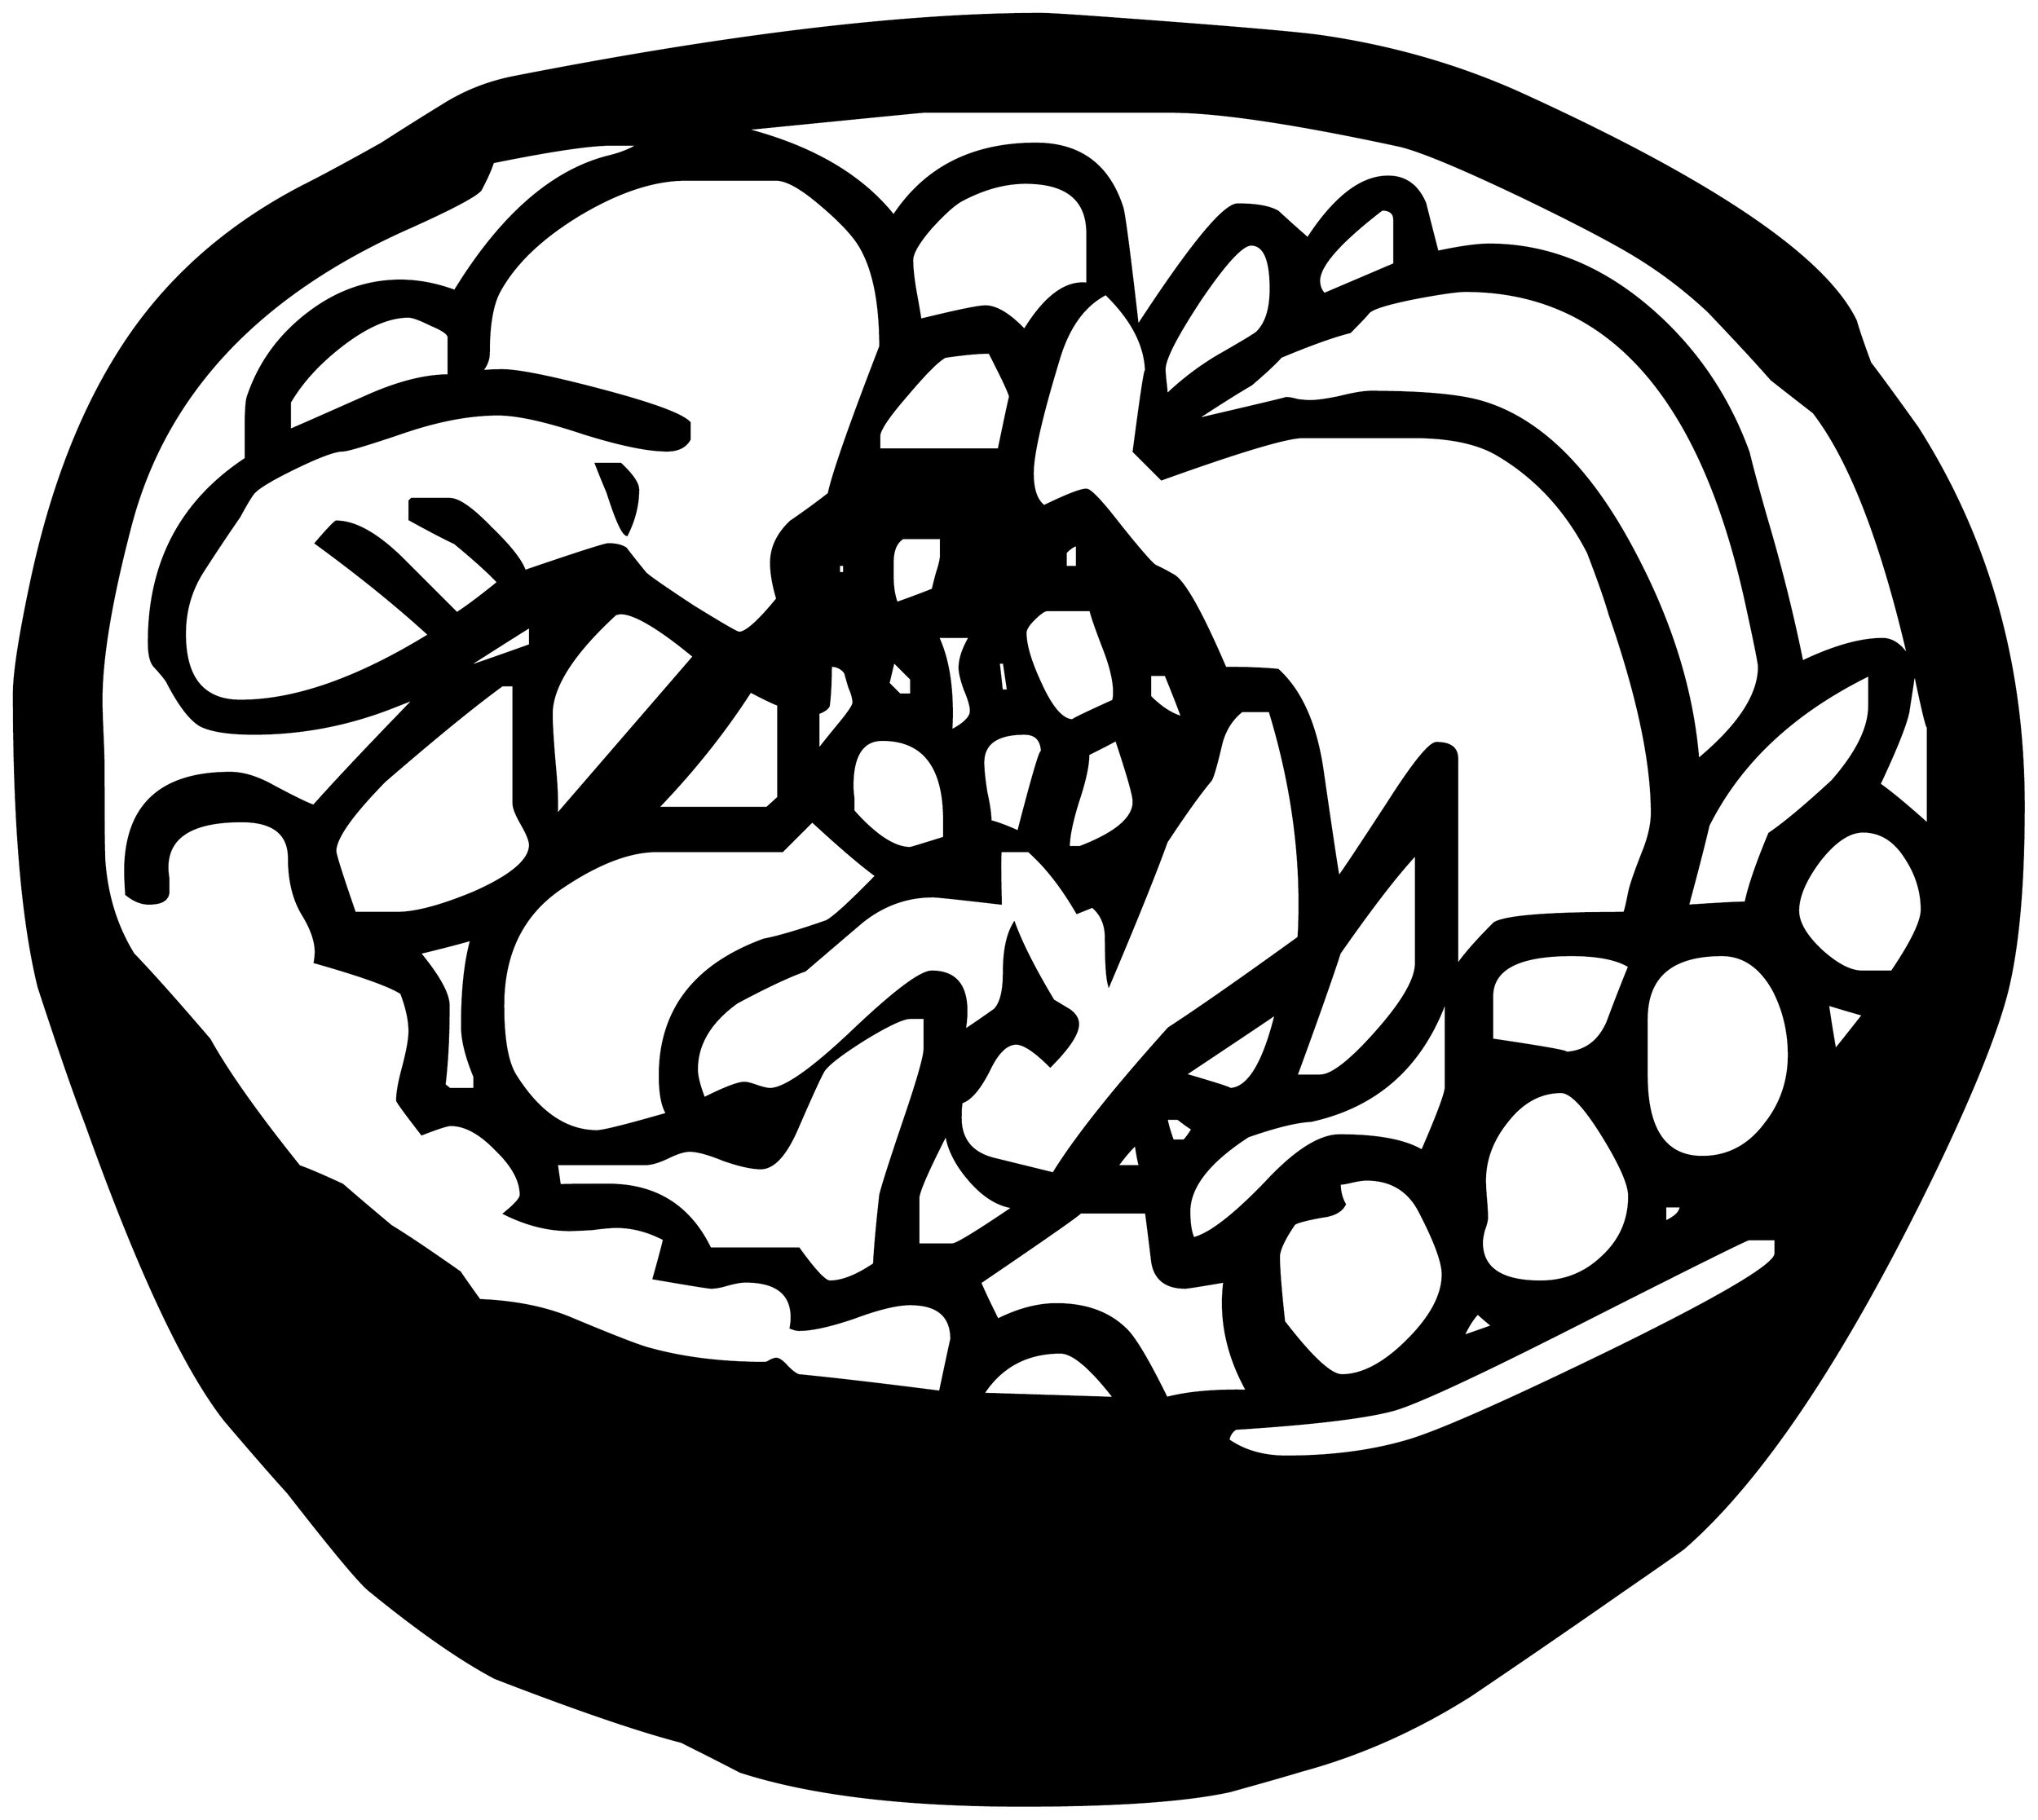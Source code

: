 


\begin{tikzpicture}[y=0.80pt, x=0.80pt, yscale=-1.0, xscale=1.0, inner sep=0pt, outer sep=0pt]
\begin{scope}[shift={(100.0,1688.0)},nonzero rule]
  \path[draw=.,fill=.,line width=1.600pt] (2033.0,-665.0) ..
    controls (2033.0,-588.333) and (2027.667,-528.333) ..
    (2017.0,-485.0) .. controls (2007.0,-445.667) and
    (1984.333,-389.0) .. (1949.0,-315.0) .. controls
    (1862.333,-135.0) and (1780.333,-11.333) .. (1703.0,56.0) ..
    controls (1699.667,58.667) and (1679.667,72.667) .. (1643.0,98.0) ..
    controls (1594.333,132.0) and (1545.333,165.667) .. (1496.0,199.0)
    .. controls (1443.333,232.333) and (1388.667,256.667) ..
    (1332.0,272.0) .. controls (1316.667,276.667) and (1293.333,283.333)
    .. (1262.0,292.0) .. controls (1218.667,301.333) and
    (1151.667,306.0) .. (1061.0,306.0) .. controls (946.333,306.0)
    and (855.0,295.0) .. (787.0,273.0) .. controls (774.333,266.333)
    and (755.333,256.667) .. (730.0,244.0) .. controls (688.667,233.333)
    and (628.333,212.667) .. (549.0,182.0) .. controls (515.0,164.0)
    and (474.0,135.333) .. (426.0,96.0) .. controls (416.0,87.333)
    and (390.0,56.0) .. (348.0,2.0) .. controls (334.0,-13.333)
    and (313.667,-36.667) .. (287.0,-68.0) .. controls
    (247.667,-118.0) and (202.667,-214.0) .. (152.0,-356.0) ..
    controls (140.667,-385.333) and (125.333,-429.667) .. (106.0,-489.0)
    .. controls (90.0,-553.667) and (82.0,-648.667) .. (82.0,-774.0)
    .. controls (82.0,-793.333) and (87.333,-828.333) .. (98.0,-879.0)
    .. controls (116.667,-968.333) and (145.0,-1043.333) ..
    (183.0,-1104.0) .. controls (225.667,-1172.667) and
    (285.667,-1227.0) .. (363.0,-1267.0) .. controls
    (380.333,-1275.667) and (405.667,-1289.333) .. (439.0,-1308.0) ..
    controls (459.667,-1321.333) and (480.333,-1334.333) ..
    (501.0,-1347.0) .. controls (521.667,-1359.667) and
    (544.333,-1368.333) .. (569.0,-1373.0) .. controls
    (777.0,-1413.667) and (947.0,-1434.0) .. (1079.0,-1434.0) ..
    controls (1087.0,-1434.0) and (1113.333,-1432.333) ..
    (1158.0,-1429.0) .. controls (1267.333,-1421.0) and
    (1332.667,-1415.333) .. (1354.0,-1412.0) .. controls
    (1421.333,-1402.0) and (1484.667,-1383.667) .. (1544.0,-1357.0) ..
    controls (1731.333,-1271.667) and (1840.0,-1198.0) ..
    (1870.0,-1136.0) .. controls (1872.667,-1126.667) and
    (1877.333,-1113.0) .. (1884.0,-1095.0) .. controls
    (1894.667,-1081.0) and (1910.0,-1060.0) .. (1930.0,-1032.0) ..
    controls (1998.667,-924.0) and (2033.0,-801.667) ..
    (2033.0,-665.0) -- cycle(1940.0,-647.0) -- (1940.0,-743.0)
    .. controls (1940.0,-736.333) and (1935.667,-753.667) ..
    (1927.0,-795.0) .. controls (1925.667,-786.333) and
    (1923.667,-773.333) .. (1921.0,-756.0) .. controls
    (1918.333,-743.333) and (1909.0,-720.0) .. (1893.0,-686.0) ..
    controls (1904.333,-678.0) and (1920.0,-665.0) ..
    (1940.0,-647.0) -- cycle(1422.0,-1191.0) -- (1422.0,-1234.0)
    .. controls (1422.0,-1240.667) and (1418.0,-1244.0) ..
    (1410.0,-1244.0) .. controls (1369.333,-1212.667) and
    (1349.0,-1189.667) .. (1349.0,-1175.0) .. controls
    (1349.0,-1169.667) and (1350.667,-1165.333) .. (1354.0,-1162.0) --
    (1422.0,-1191.0) -- cycle(1883.0,-762.0) -- (1883.0,-792.0)
    .. controls (1809.667,-756.0) and (1757.667,-707.333) ..
    (1727.0,-646.0) .. controls (1723.0,-628.667) and
    (1716.333,-602.667) .. (1707.0,-568.0) .. controls
    (1737.0,-570.0) and (1755.667,-571.0) .. (1763.0,-571.0) ..
    controls (1766.333,-587.0) and (1774.0,-609.333) ..
    (1786.0,-638.0) .. controls (1800.667,-648.0) and
    (1821.0,-665.0) .. (1847.0,-689.0) .. controls
    (1871.0,-716.333) and (1883.0,-740.667) .. (1883.0,-762.0) --
    cycle(1934.0,-564.0) .. controls (1934.0,-582.0) and
    (1928.667,-599.0) .. (1918.0,-615.0) .. controls
    (1907.333,-631.667) and (1893.667,-640.0) .. (1877.0,-640.0) ..
    controls (1863.667,-640.0) and (1849.667,-630.667) ..
    (1835.0,-612.0) .. controls (1821.0,-593.333) and
    (1814.0,-577.0) .. (1814.0,-563.0) .. controls
    (1814.0,-551.667) and (1821.333,-539.0) .. (1836.0,-525.0) ..
    controls (1851.333,-511.0) and (1864.667,-504.0) ..
    (1876.0,-504.0) .. controls (1895.333,-504.0) and
    (1905.0,-504.0) .. (1905.0,-504.0) .. controls
    (1924.333,-532.667) and (1934.0,-552.667) .. (1934.0,-564.0) --
    cycle(1776.0,-800.0) .. controls (1776.0,-803.333) and
    (1772.0,-823.333) .. (1764.0,-860.0) .. controls
    (1720.0,-1063.333) and (1629.0,-1165.0) .. (1491.0,-1165.0) ..
    controls (1483.0,-1165.0) and (1466.667,-1162.667) ..
    (1442.0,-1158.0) .. controls (1415.333,-1152.667) and
    (1400.333,-1148.0) .. (1397.0,-1144.0) .. controls
    (1393.667,-1140.0) and (1387.667,-1133.667) .. (1379.0,-1125.0) ..
    controls (1363.0,-1121.0) and (1340.667,-1113.0) ..
    (1312.0,-1101.0) .. controls (1306.0,-1094.333) and
    (1296.333,-1085.333) .. (1283.0,-1074.0) .. controls
    (1270.333,-1066.667) and (1252.333,-1055.333) .. (1229.0,-1040.0) ..
    controls (1289.0,-1054.0) and (1318.333,-1061.0) ..
    (1317.0,-1061.0) .. controls (1319.667,-1061.0) and
    (1323.333,-1060.333) .. (1328.0,-1059.0) .. controls
    (1333.333,-1058.333) and (1337.333,-1058.0) .. (1340.0,-1058.0) ..
    controls (1346.667,-1058.0) and (1356.333,-1059.333) ..
    (1369.0,-1062.0) .. controls (1382.333,-1065.333) and
    (1392.333,-1067.0) .. (1399.0,-1067.0) .. controls
    (1449.667,-1067.0) and (1486.0,-1063.667) .. (1508.0,-1057.0) ..
    controls (1563.333,-1040.333) and (1612.0,-992.333) ..
    (1654.0,-913.0) .. controls (1690.667,-844.333) and
    (1711.667,-776.667) .. (1717.0,-710.0) .. controls
    (1756.333,-742.667) and (1776.0,-772.667) .. (1776.0,-800.0) --
    cycle(1921.0,-810.0) .. controls (1895.0,-922.0) and
    (1864.333,-1001.0) .. (1829.0,-1047.0) .. controls
    (1820.333,-1053.667) and (1806.667,-1064.333) .. (1788.0,-1079.0) ..
    controls (1774.667,-1094.333) and (1754.333,-1116.333) ..
    (1727.0,-1145.0) .. controls (1706.333,-1164.333) and
    (1684.333,-1181.333) .. (1661.0,-1196.0) .. controls
    (1637.667,-1210.667) and (1599.0,-1231.0) .. (1545.0,-1257.0) ..
    controls (1486.333,-1285.0) and (1447.0,-1301.333) ..
    (1427.0,-1306.0) .. controls (1325.0,-1328.0) and
    (1251.0,-1339.0) .. (1205.0,-1339.0) -- (965.0,-1339.0) ..
    controls (963.667,-1339.0) and (906.0,-1333.333) ..
    (792.0,-1322.0) .. controls (856.667,-1305.333) and
    (904.667,-1277.333) .. (936.0,-1238.0) .. controls
    (966.667,-1284.667) and (1012.667,-1308.0) .. (1074.0,-1308.0) ..
    controls (1116.667,-1308.0) and (1144.667,-1287.333) ..
    (1158.0,-1246.0) .. controls (1160.0,-1239.333) and
    (1165.0,-1201.0) .. (1173.0,-1131.0) .. controls
    (1224.333,-1209.667) and (1256.667,-1249.0) .. (1270.0,-1249.0) ..
    controls (1288.0,-1249.0) and (1301.0,-1246.667) ..
    (1309.0,-1242.0) .. controls (1318.333,-1233.333) and
    (1328.0,-1224.667) .. (1338.0,-1216.0) .. controls
    (1364.0,-1256.0) and (1390.0,-1276.0) .. (1416.0,-1276.0) ..
    controls (1432.667,-1276.0) and (1444.667,-1267.333) ..
    (1452.0,-1250.0) .. controls (1456.0,-1234.0) and
    (1460.0,-1218.333) .. (1464.0,-1203.0) .. controls
    (1486.0,-1207.667) and (1502.667,-1210.0) .. (1514.0,-1210.0) ..
    controls (1570.0,-1210.0) and (1622.0,-1189.333) ..
    (1670.0,-1148.0) .. controls (1714.0,-1110.0) and
    (1746.0,-1063.333) .. (1766.0,-1008.0) .. controls
    (1769.333,-994.0) and (1775.0,-973.0) .. (1783.0,-945.0) ..
    controls (1797.0,-897.667) and (1808.667,-851.0) ..
    (1818.0,-805.0) .. controls (1848.667,-819.667) and
    (1874.667,-827.0) .. (1896.0,-827.0) .. controls
    (1905.333,-827.0) and (1913.667,-821.333) .. (1921.0,-810.0) --
    cycle(1302.0,-1167.0) .. controls (1302.0,-1195.667) and
    (1295.667,-1210.0) .. (1283.0,-1210.0) .. controls
    (1274.333,-1210.0) and (1258.0,-1192.333) .. (1234.0,-1157.0) ..
    controls (1210.667,-1121.667) and (1199.0,-1099.0) ..
    (1199.0,-1089.0) .. controls (1199.0,-1086.333) and
    (1199.333,-1082.0) .. (1200.0,-1076.0) .. controls
    (1200.667,-1070.667) and (1201.0,-1066.667) .. (1201.0,-1064.0) ..
    controls (1216.333,-1078.667) and (1233.0,-1091.333) ..
    (1251.0,-1102.0) .. controls (1274.333,-1115.333) and
    (1287.0,-1123.0) .. (1289.0,-1125.0) .. controls
    (1297.667,-1133.667) and (1302.0,-1147.667) .. (1302.0,-1167.0) --
    cycle(1877.0,-462.0) .. controls (1869.667,-464.0) and
    (1858.333,-467.333) .. (1843.0,-472.0) .. controls
    (1844.333,-462.0) and (1846.667,-447.333) .. (1850.0,-428.0) ..
    controls (1856.0,-435.333) and (1865.0,-446.667) ..
    (1877.0,-462.0) -- cycle(1124.0,-1172.0) -- (1124.0,-1221.0)
    .. controls (1124.0,-1253.667) and (1104.0,-1270.0) ..
    (1064.0,-1270.0) .. controls (1044.0,-1270.0) and
    (1023.333,-1264.333) .. (1002.0,-1253.0) .. controls
    (994.667,-1249.0) and (984.667,-1240.0) .. (972.0,-1226.0) ..
    controls (960.0,-1212.0) and (954.0,-1201.667) ..
    (954.0,-1195.0) .. controls (954.0,-1187.667) and
    (955.0,-1178.0) .. (957.0,-1166.0) .. controls
    (959.667,-1151.333) and (961.333,-1141.667) .. (962.0,-1137.0) ..
    controls (997.333,-1145.667) and (1018.333,-1150.0) ..
    (1025.0,-1150.0) .. controls (1035.667,-1150.0) and
    (1048.333,-1142.333) .. (1063.0,-1127.0) .. controls
    (1083.0,-1159.667) and (1103.333,-1174.667) .. (1124.0,-1172.0) --
    cycle(1672.0,-658.0) .. controls (1672.0,-708.0) and
    (1658.333,-772.333) .. (1631.0,-851.0) .. controls
    (1627.0,-865.0) and (1620.0,-885.0) .. (1610.0,-911.0) ..
    controls (1588.667,-952.333) and (1559.333,-984.0) ..
    (1522.0,-1006.0) .. controls (1502.667,-1017.333) and
    (1475.667,-1023.0) .. (1441.0,-1023.0) -- (1333.0,-1023.0) ..
    controls (1317.667,-1023.0) and (1272.0,-1009.333) ..
    (1196.0,-982.0) -- (1169.0,-1009.0) .. controls
    (1177.0,-1070.333) and (1181.0,-1095.667) .. (1181.0,-1085.0) ..
    controls (1181.0,-1111.0) and (1168.0,-1136.667) ..
    (1142.0,-1162.0) .. controls (1121.333,-1151.333) and
    (1106.333,-1131.0) .. (1097.0,-1101.0) .. controls
    (1079.667,-1044.333) and (1071.0,-1006.667) .. (1071.0,-988.0) ..
    controls (1071.0,-972.0) and (1074.667,-961.333) ..
    (1082.0,-956.0) .. controls (1104.0,-966.667) and
    (1117.667,-972.0) .. (1123.0,-972.0) .. controls
    (1127.0,-972.0) and (1138.0,-960.333) .. (1156.0,-937.0) ..
    controls (1174.667,-913.667) and (1186.0,-900.667) ..
    (1190.0,-898.0) .. controls (1194.667,-896.0) and
    (1201.0,-892.667) .. (1209.0,-888.0) .. controls
    (1219.667,-880.0) and (1236.0,-850.333) .. (1258.0,-799.0) ..
    controls (1278.0,-799.0) and (1295.0,-798.333) ..
    (1309.0,-797.0) .. controls (1331.0,-777.0) and
    (1345.333,-745.333) .. (1352.0,-702.0) .. controls
    (1362.0,-632.667) and (1367.333,-597.333) .. (1368.0,-596.0) ..
    controls (1370.0,-598.0) and (1386.0,-622.0) ..
    (1416.0,-668.0) .. controls (1440.667,-706.667) and
    (1456.333,-726.0) .. (1463.0,-726.0) .. controls
    (1476.333,-726.0) and (1483.0,-721.0) .. (1483.0,-711.0) --
    (1483.0,-510.0) .. controls (1490.333,-520.667) and
    (1502.333,-534.333) .. (1519.0,-551.0) .. controls
    (1529.667,-557.667) and (1571.667,-561.0) .. (1645.0,-561.0) ..
    controls (1645.667,-561.0) and (1647.333,-567.667) ..
    (1650.0,-581.0) .. controls (1651.333,-587.667) and
    (1655.667,-600.333) .. (1663.0,-619.0) .. controls
    (1669.0,-633.667) and (1672.0,-646.667) .. (1672.0,-658.0) --
    cycle(1805.0,-423.0) .. controls (1805.0,-445.667) and
    (1800.0,-466.667) .. (1790.0,-486.0) .. controls
    (1777.333,-508.667) and (1760.667,-520.0) .. (1740.0,-520.0) ..
    controls (1691.333,-520.0) and (1667.0,-499.333) ..
    (1667.0,-458.0) -- (1667.0,-403.0) .. controls
    (1667.0,-350.333) and (1685.0,-324.0) .. (1721.0,-324.0) ..
    controls (1745.667,-324.0) and (1766.0,-334.667) ..
    (1782.0,-356.0) .. controls (1797.333,-375.333) and
    (1805.0,-397.667) .. (1805.0,-423.0) -- cycle(1650.0,-509.0)
    .. controls (1638.0,-516.333) and (1619.333,-520.0) ..
    (1594.0,-520.0) .. controls (1542.667,-520.0) and
    (1517.0,-506.667) .. (1517.0,-480.0) -- (1517.0,-438.0) ..
    controls (1575.667,-429.333) and (1598.333,-425.0) ..
    (1585.0,-425.0) .. controls (1605.667,-425.0) and
    (1620.333,-435.0) .. (1629.0,-455.0) .. controls
    (1635.667,-473.0) and (1642.667,-491.0) .. (1650.0,-509.0) --
    cycle(1049.0,-1062.0) .. controls (1049.0,-1064.667) and
    (1042.333,-1079.0) .. (1029.0,-1105.0) .. controls
    (1018.333,-1105.0) and (1004.0,-1103.667) .. (986.0,-1101.0) ..
    controls (979.333,-1097.667) and (967.0,-1085.333) ..
    (949.0,-1064.0) .. controls (931.0,-1043.333) and
    (922.0,-1030.0) .. (922.0,-1024.0) -- (922.0,-1011.0) --
    (1038.0,-1011.0) .. controls (1045.333,-1046.333) and
    (1049.0,-1063.333) .. (1049.0,-1062.0) -- cycle(1114.0,-897.0)
    -- (1114.0,-918.0) .. controls (1111.333,-918.0) and
    (1107.667,-915.667) .. (1103.0,-911.0) -- (1103.0,-897.0) --
    (1114.0,-897.0) -- cycle(1216.0,-751.0) .. controls
    (1212.667,-760.333) and (1207.333,-774.0) .. (1200.0,-792.0) --
    (1185.0,-792.0) -- (1185.0,-771.0) .. controls
    (1195.667,-760.333) and (1206.0,-753.667) .. (1216.0,-751.0) --
    cycle(1700.0,-276.0) -- (1685.0,-276.0) -- (1685.0,-261.0)
    .. controls (1695.0,-265.667) and (1700.0,-270.667) ..
    (1700.0,-276.0) -- cycle(1150.0,-775.0) .. controls
    (1150.0,-785.667) and (1147.0,-799.0) .. (1141.0,-815.0) ..
    controls (1133.0,-835.667) and (1128.333,-849.0) ..
    (1127.0,-855.0) -- (1085.0,-855.0) .. controls
    (1082.333,-855.0) and (1078.0,-852.0) .. (1072.0,-846.0) ..
    controls (1066.667,-840.667) and (1064.0,-836.333) ..
    (1064.0,-833.0) .. controls (1064.0,-821.0) and
    (1069.0,-804.333) .. (1079.0,-783.0) .. controls
    (1089.667,-759.667) and (1100.0,-748.0) .. (1110.0,-748.0) ..
    controls (1108.0,-748.0) and (1121.0,-754.333) ..
    (1149.0,-767.0) .. controls (1149.667,-769.0) and
    (1150.0,-771.667) .. (1150.0,-775.0) -- cycle(1443.0,-512.0)
    -- (1443.0,-618.0) .. controls (1424.333,-598.0) and
    (1399.667,-566.0) .. (1369.0,-522.0) .. controls
    (1360.333,-495.333) and (1346.333,-455.667) .. (1327.0,-403.0) --
    (1350.0,-403.0) .. controls (1361.333,-403.0) and
    (1379.667,-417.333) .. (1405.0,-446.0) .. controls
    (1430.333,-474.667) and (1443.0,-496.667) .. (1443.0,-512.0) --
    cycle(1650.0,-286.0) .. controls (1650.0,-297.333) and
    (1641.333,-317.0) .. (1624.0,-345.0) .. controls
    (1606.667,-373.0) and (1593.333,-387.0) .. (1584.0,-387.0) ..
    controls (1564.0,-387.0) and (1546.667,-377.667) ..
    (1532.0,-359.0) .. controls (1517.333,-341.0) and
    (1510.0,-321.667) .. (1510.0,-301.0) .. controls
    (1510.0,-297.0) and (1510.333,-291.0) .. (1511.0,-283.0) ..
    controls (1511.667,-275.0) and (1512.0,-269.0) ..
    (1512.0,-265.0) .. controls (1512.0,-262.333) and
    (1511.0,-258.333) .. (1509.0,-253.0) .. controls
    (1507.667,-247.667) and (1507.0,-243.667) .. (1507.0,-241.0) ..
    controls (1507.0,-215.667) and (1526.0,-203.0) ..
    (1564.0,-203.0) .. controls (1587.333,-203.0) and
    (1607.333,-211.0) .. (1624.0,-227.0) .. controls
    (1641.333,-243.0) and (1650.0,-262.667) .. (1650.0,-286.0) --
    cycle(982.0,-909.0) -- (982.0,-925.0) -- (945.0,-925.0) ..
    controls (938.333,-921.0) and (935.0,-913.0) .. (935.0,-901.0)
    -- (935.0,-888.0) .. controls (935.0,-878.0) and
    (936.333,-869.333) .. (939.0,-862.0) .. controls (947.0,-864.667)
    and (958.667,-869.0) .. (974.0,-875.0) .. controls
    (974.667,-878.333) and (976.0,-883.667) .. (978.0,-891.0) ..
    controls (980.667,-899.0) and (982.0,-905.0) .. (982.0,-909.0)
    -- cycle(1047.0,-777.0) -- (1043.0,-804.0) --
    (1038.0,-804.0) -- (1041.0,-777.0) -- (1047.0,-777.0) --
    cycle(1169.0,-669.0) .. controls (1169.0,-675.0) and
    (1163.333,-695.0) .. (1152.0,-729.0) .. controls
    (1148.667,-727.0) and (1139.667,-722.333) .. (1125.0,-715.0) ..
    controls (1125.0,-704.333) and (1121.667,-689.0) ..
    (1115.0,-669.0) .. controls (1109.0,-649.667) and
    (1106.0,-635.0) .. (1106.0,-625.0) -- (1117.0,-625.0) ..
    controls (1151.667,-638.333) and (1169.0,-653.0) ..
    (1169.0,-669.0) -- cycle(888.0,-891.0) -- (888.0,-899.0) --
    (883.0,-899.0) -- (883.0,-891.0) -- (888.0,-891.0) --
    cycle(1011.0,-757.0) .. controls (1011.0,-761.667) and
    (1009.0,-768.667) .. (1005.0,-778.0) .. controls
    (1001.667,-787.333) and (1000.0,-794.333) .. (1000.0,-799.0) ..
    controls (1000.0,-807.667) and (1003.333,-817.667) ..
    (1010.0,-829.0) -- (979.0,-829.0) .. controls (989.667,-806.333)
    and (994.0,-776.0) .. (992.0,-738.0) .. controls
    (1004.667,-744.667) and (1011.0,-751.0) .. (1011.0,-757.0) --
    cycle(1080.0,-716.0) .. controls (1080.0,-728.667) and
    (1074.333,-735.0) .. (1063.0,-735.0) .. controls
    (1036.333,-735.0) and (1023.0,-725.667) .. (1023.0,-707.0) ..
    controls (1023.0,-700.333) and (1024.0,-690.667) ..
    (1026.0,-678.0) .. controls (1028.667,-666.0) and
    (1030.0,-656.667) .. (1030.0,-650.0) .. controls
    (1036.0,-648.667) and (1045.0,-645.333) .. (1057.0,-640.0) ..
    controls (1072.333,-699.333) and (1080.0,-724.667) ..
    (1080.0,-716.0) -- cycle(953.0,-773.0) -- (953.0,-788.0) --
    (936.0,-805.0) -- (931.0,-784.0) -- (942.0,-773.0) --
    (953.0,-773.0) -- cycle(1472.0,-392.0) -- (1472.0,-476.0) ..
    controls (1448.667,-412.0) and (1405.0,-373.0) ..
    (1341.0,-359.0) .. controls (1327.0,-358.333) and
    (1306.667,-353.333) .. (1280.0,-344.0) .. controls
    (1242.0,-319.333) and (1223.0,-295.0) .. (1223.0,-271.0) ..
    controls (1223.0,-259.667) and (1224.333,-251.0) ..
    (1227.0,-245.0) .. controls (1243.0,-249.0) and
    (1266.667,-267.333) .. (1298.0,-300.0) .. controls
    (1326.0,-330.0) and (1349.667,-345.0) .. (1369.0,-345.0) ..
    controls (1405.667,-345.0) and (1432.333,-340.0) ..
    (1449.0,-330.0) .. controls (1464.333,-365.333) and
    (1472.0,-386.0) .. (1472.0,-392.0) -- cycle(1307.0,-463.0)
    .. controls (1304.333,-461.0) and (1275.0,-441.333) ..
    (1219.0,-404.0) .. controls (1251.0,-394.667) and
    (1265.333,-390.0) .. (1262.0,-390.0) .. controls
    (1280.0,-390.0) and (1295.0,-414.333) .. (1307.0,-463.0) --
    cycle(1792.0,-230.0) -- (1792.0,-244.0) -- (1766.0,-244.0)
    .. controls (1764.0,-244.0) and (1712.333,-218.333) ..
    (1611.0,-167.0) .. controls (1506.333,-113.667) and
    (1442.667,-84.0) .. (1420.0,-78.0) .. controls (1392.0,-70.667)
    and (1341.333,-64.667) .. (1268.0,-60.0) .. controls
    (1264.0,-57.333) and (1261.667,-53.667) .. (1261.0,-49.0) ..
    controls (1276.333,-38.333) and (1295.0,-33.0) .. (1317.0,-33.0)
    .. controls (1361.667,-33.0) and (1401.667,-38.333) ..
    (1437.0,-49.0) .. controls (1467.667,-58.333) and (1533.0,-87.333)
    .. (1633.0,-136.0) .. controls (1739.0,-188.0) and
    (1792.0,-219.333) .. (1792.0,-230.0) -- cycle(1517.0,-160.0)
    .. controls (1513.667,-162.667) and (1509.0,-166.667) ..
    (1503.0,-172.0) .. controls (1498.333,-167.333) and
    (1493.667,-160.0) .. (1489.0,-150.0) .. controls
    (1508.333,-156.667) and (1517.667,-160.0) .. (1517.0,-160.0) --
    cycle(897.0,-765.0) .. controls (897.0,-769.0) and
    (895.667,-774.0) .. (893.0,-780.0) .. controls (891.0,-786.667)
    and (889.667,-791.333) .. (889.0,-794.0) .. controls
    (885.667,-798.667) and (881.0,-801.0) .. (875.0,-801.0) ..
    controls (875.0,-785.667) and (874.333,-772.667) .. (873.0,-762.0)
    .. controls (871.667,-759.333) and (868.333,-757.0) ..
    (863.0,-755.0) -- (863.0,-719.0) .. controls (863.667,-720.333)
    and (870.0,-728.333) .. (882.0,-743.0) .. controls
    (892.0,-755.0) and (897.0,-762.333) .. (897.0,-765.0) --
    cycle(985.0,-634.0) -- (985.0,-651.0) .. controls
    (985.0,-703.0) and (965.0,-729.0) .. (925.0,-729.0) ..
    controls (905.667,-729.0) and (896.0,-714.0) .. (896.0,-684.0)
    .. controls (896.0,-681.333) and (896.333,-677.333) ..
    (897.0,-672.0) .. controls (897.0,-666.667) and (897.0,-662.667)
    .. (897.0,-660.0) .. controls (918.333,-636.0) and
    (936.667,-624.0) .. (952.0,-624.0) .. controls (952.667,-624.0)
    and (963.667,-627.333) .. (985.0,-634.0) -- cycle(923.0,-1111.0)
    .. controls (923.0,-1156.333) and (915.667,-1190.0) ..
    (901.0,-1212.0) .. controls (893.667,-1222.667) and
    (881.667,-1235.0) .. (865.0,-1249.0) .. controls
    (846.333,-1265.0) and (832.0,-1273.0) .. (822.0,-1273.0) --
    (734.0,-1273.0) .. controls (703.333,-1273.0) and
    (669.0,-1261.667) .. (631.0,-1239.0) .. controls
    (593.667,-1216.333) and (567.667,-1191.333) .. (553.0,-1164.0) ..
    controls (546.333,-1151.333) and (543.0,-1131.667) ..
    (543.0,-1105.0) .. controls (543.0,-1098.333) and
    (540.667,-1092.333) .. (536.0,-1087.0) .. controls
    (542.0,-1087.667) and (548.667,-1088.0) .. (556.0,-1088.0) ..
    controls (571.333,-1088.0) and (603.0,-1081.667) ..
    (651.0,-1069.0) .. controls (701.667,-1055.667) and
    (730.667,-1045.0) .. (738.0,-1037.0) -- (738.0,-1021.0) ..
    controls (734.0,-1013.667) and (726.667,-1010.0) ..
    (716.0,-1010.0) .. controls (697.333,-1010.0) and
    (670.0,-1015.667) .. (634.0,-1027.0) .. controls
    (598.0,-1039.0) and (570.667,-1045.0) .. (552.0,-1045.0) ..
    controls (524.667,-1045.0) and (494.333,-1039.333) ..
    (461.0,-1028.0) .. controls (425.667,-1016.0) and
    (405.667,-1010.0) .. (401.0,-1010.0) .. controls
    (393.667,-1010.0) and (378.333,-1004.333) .. (355.0,-993.0) ..
    controls (331.667,-981.667) and (318.0,-973.333) .. (314.0,-968.0)
    .. controls (310.667,-963.333) and (306.333,-956.0) ..
    (301.0,-946.0) .. controls (289.0,-928.667) and (277.0,-910.667)
    .. (265.0,-892.0) .. controls (253.667,-874.0) and
    (248.0,-854.0) .. (248.0,-832.0) .. controls (248.0,-788.667)
    and (266.0,-767.0) .. (302.0,-767.0) .. controls
    (354.667,-767.0) and (415.667,-788.333) .. (485.0,-831.0) ..
    controls (453.667,-859.667) and (417.0,-889.333) .. (375.0,-920.0)
    .. controls (387.0,-934.0) and (393.667,-941.0) ..
    (395.0,-941.0) .. controls (413.0,-941.0) and (434.0,-929.333)
    .. (458.0,-906.0) .. controls (476.0,-888.0) and
    (494.0,-870.0) .. (512.0,-852.0) .. controls (521.333,-858.0)
    and (534.667,-868.0) .. (552.0,-882.0) .. controls
    (543.333,-891.333) and (529.333,-904.0) .. (510.0,-920.0) ..
    controls (500.0,-924.667) and (485.333,-932.333) .. (466.0,-943.0)
    -- (466.0,-961.0) -- (468.0,-963.0) -- (505.0,-963.0) ..
    controls (513.667,-963.0) and (527.0,-953.667) .. (545.0,-935.0)
    .. controls (563.667,-917.0) and (574.667,-903.0) ..
    (578.0,-893.0) .. controls (628.667,-910.333) and (655.667,-919.0)
    .. (659.0,-919.0) .. controls (666.333,-919.0) and
    (672.0,-917.667) .. (676.0,-915.0) .. controls (680.0,-909.667)
    and (686.333,-901.667) .. (695.0,-891.0) .. controls
    (698.333,-887.667) and (713.667,-877.0) .. (741.0,-859.0) ..
    controls (769.0,-841.667) and (784.0,-833.0) .. (786.0,-833.0)
    .. controls (792.667,-833.0) and (805.0,-844.0) ..
    (823.0,-866.0) .. controls (819.0,-879.333) and (817.0,-891.0)
    .. (817.0,-901.0) .. controls (817.0,-915.667) and
    (823.333,-929.0) .. (836.0,-941.0) .. controls (848.667,-949.667)
    and (861.0,-958.667) .. (873.0,-968.0) .. controls
    (877.0,-987.333) and (893.667,-1035.0) .. (923.0,-1111.0) --
    cycle(1469.0,-210.0) .. controls (1469.0,-222.0) and
    (1461.333,-242.667) .. (1446.0,-272.0) .. controls
    (1435.333,-292.0) and (1418.333,-302.0) .. (1395.0,-302.0) ..
    controls (1391.667,-302.0) and (1387.0,-301.333) ..
    (1381.0,-300.0) .. controls (1375.667,-298.667) and
    (1371.667,-298.0) .. (1369.0,-298.0) .. controls
    (1369.0,-290.667) and (1370.667,-284.0) .. (1374.0,-278.0) ..
    controls (1370.667,-271.333) and (1363.333,-267.333) ..
    (1352.0,-266.0) .. controls (1337.333,-263.333) and
    (1328.333,-261.0) .. (1325.0,-259.0) .. controls
    (1315.0,-244.333) and (1310.0,-233.667) .. (1310.0,-227.0) ..
    controls (1310.0,-215.667) and (1311.667,-194.667) ..
    (1315.0,-164.0) .. controls (1341.667,-129.333) and
    (1360.333,-112.0) .. (1371.0,-112.0) .. controls
    (1391.0,-112.0) and (1412.333,-123.333) .. (1435.0,-146.0) ..
    controls (1457.667,-168.667) and (1469.0,-190.0) ..
    (1469.0,-210.0) -- cycle(1330.0,-570.0) .. controls
    (1330.0,-631.333) and (1320.333,-693.667) .. (1301.0,-757.0) --
    (1274.0,-757.0) .. controls (1264.0,-749.0) and
    (1257.333,-738.333) .. (1254.0,-725.0) .. controls
    (1249.333,-705.0) and (1246.0,-693.333) .. (1244.0,-690.0) ..
    controls (1233.333,-677.333) and (1219.0,-657.333) ..
    (1201.0,-630.0) .. controls (1189.667,-598.667) and
    (1171.0,-552.333) .. (1145.0,-491.0) .. controls
    (1143.0,-497.667) and (1142.0,-513.0) .. (1142.0,-537.0) ..
    controls (1142.0,-549.667) and (1137.667,-559.667) ..
    (1129.0,-567.0) -- (1114.0,-561.0) .. controls
    (1099.333,-586.333) and (1083.667,-606.333) .. (1067.0,-621.0) --
    (1040.0,-621.0) .. controls (1039.333,-619.0) and
    (1039.333,-602.0) .. (1040.0,-570.0) .. controls
    (1000.0,-574.667) and (978.0,-577.0) .. (974.0,-577.0) ..
    controls (948.667,-577.0) and (925.667,-568.667) .. (905.0,-552.0)
    .. controls (887.0,-536.667) and (868.667,-521.0) ..
    (850.0,-505.0) .. controls (834.667,-499.667) and (812.667,-489.333)
    .. (784.0,-474.0) .. controls (758.0,-455.333) and
    (745.0,-433.667) .. (745.0,-409.0) .. controls (745.0,-402.333)
    and (747.333,-393.0) .. (752.0,-381.0) .. controls
    (772.0,-391.0) and (785.0,-396.0) .. (791.0,-396.0) ..
    controls (793.667,-396.0) and (797.667,-395.0) .. (803.0,-393.0)
    .. controls (809.0,-391.0) and (813.333,-390.0) ..
    (816.0,-390.0) .. controls (830.0,-390.0) and (857.0,-409.0)
    .. (897.0,-447.0) .. controls (937.0,-485.0) and
    (962.333,-504.0) .. (973.0,-504.0) .. controls (1000.333,-504.0)
    and (1011.0,-485.0) .. (1005.0,-447.0) .. controls
    (1015.0,-453.667) and (1024.667,-460.333) .. (1034.0,-467.0) ..
    controls (1040.0,-473.0) and (1043.0,-485.0) ..
    (1043.0,-503.0) .. controls (1043.0,-524.333) and
    (1046.333,-540.333) .. (1053.0,-551.0) .. controls
    (1060.333,-531.0) and (1073.0,-506.0) .. (1091.0,-476.0) ..
    controls (1091.0,-476.0) and (1096.0,-473.0) ..
    (1106.0,-467.0) .. controls (1112.0,-463.0) and
    (1115.0,-458.333) .. (1115.0,-453.0) .. controls
    (1115.0,-443.667) and (1106.0,-430.0) .. (1088.0,-412.0) ..
    controls (1073.333,-426.667) and (1062.333,-434.0) ..
    (1055.0,-434.0) .. controls (1045.667,-434.0) and
    (1037.0,-425.667) .. (1029.0,-409.0) .. controls
    (1019.667,-390.333) and (1010.667,-379.667) .. (1002.0,-377.0) ..
    controls (1001.333,-373.667) and (1001.0,-368.667) ..
    (1001.0,-362.0) .. controls (1001.0,-340.667) and
    (1012.0,-327.333) .. (1034.0,-322.0) .. controls
    (1072.0,-312.667) and (1091.0,-308.0) .. (1091.0,-308.0) ..
    controls (1112.333,-342.667) and (1149.667,-389.667) ..
    (1203.0,-449.0) .. controls (1231.667,-467.667) and
    (1273.667,-497.0) .. (1329.0,-537.0) .. controls
    (1329.667,-545.667) and (1330.0,-556.667) .. (1330.0,-570.0) --
    cycle(1226.0,-351.0) .. controls (1222.667,-353.0) and
    (1218.0,-356.333) .. (1212.0,-361.0) -- (1201.0,-361.0) ..
    controls (1201.667,-356.333) and (1203.667,-349.333) ..
    (1207.0,-340.0) -- (1218.0,-340.0) .. controls
    (1220.0,-342.0) and (1222.667,-345.667) .. (1226.0,-351.0) --
    cycle(504.0,-1083.0) -- (504.0,-1120.0) .. controls
    (504.0,-1123.333) and (498.333,-1127.333) .. (487.0,-1132.0) ..
    controls (476.333,-1137.333) and (469.0,-1140.0) ..
    (465.0,-1140.0) .. controls (445.667,-1140.0) and
    (423.667,-1130.333) .. (399.0,-1111.0) .. controls
    (377.667,-1094.333) and (361.333,-1076.333) .. (350.0,-1057.0) --
    (350.0,-1030.0) .. controls (352.0,-1030.667) and
    (377.0,-1041.667) .. (425.0,-1063.0) .. controls
    (455.0,-1076.333) and (481.333,-1083.0) .. (504.0,-1083.0) --
    cycle(1175.0,-315.0) .. controls (1173.667,-319.667) and
    (1172.333,-326.667) .. (1171.0,-336.0) .. controls
    (1166.333,-332.0) and (1160.333,-325.0) .. (1153.0,-315.0) --
    (1175.0,-315.0) -- cycle(824.0,-673.0) -- (824.0,-763.0) ..
    controls (818.667,-765.0) and (809.667,-769.333) .. (797.0,-776.0)
    .. controls (771.667,-736.667) and (741.667,-699.0) ..
    (707.0,-663.0) -- (813.0,-663.0) -- (824.0,-673.0) --
    cycle(742.0,-810.0) .. controls (708.0,-838.0) and
    (684.333,-852.0) .. (671.0,-852.0) .. controls (670.333,-852.0)
    and (668.667,-851.667) .. (666.0,-851.0) .. controls
    (624.667,-813.0) and (604.0,-780.667) .. (604.0,-754.0) ..
    controls (604.0,-744.667) and (605.0,-728.333) .. (607.0,-705.0)
    .. controls (609.0,-684.333) and (609.667,-668.0) ..
    (609.0,-656.0) -- (742.0,-810.0) -- cycle(583.0,-821.0) --
    (583.0,-839.0) .. controls (569.0,-830.333) and (548.0,-817.0)
    .. (520.0,-799.0) .. controls (534.0,-803.667) and
    (555.0,-811.0) .. (583.0,-821.0) -- cycle(1279.0,-97.0) ..
    controls (1259.667,-131.667) and (1252.333,-167.0) ..
    (1257.0,-203.0) .. controls (1233.667,-199.0) and
    (1221.0,-197.0) .. (1219.0,-197.0) .. controls
    (1200.333,-197.0) and (1189.667,-205.333) .. (1187.0,-222.0) ..
    controls (1185.0,-238.667) and (1183.0,-254.667) ..
    (1181.0,-270.0) -- (1117.0,-270.0) .. controls
    (1119.0,-270.0) and (1086.667,-247.333) .. (1020.0,-202.0) ..
    controls (1023.333,-194.0) and (1029.0,-182.0) ..
    (1037.0,-166.0) .. controls (1057.0,-176.0) and
    (1076.0,-181.0) .. (1094.0,-181.0) .. controls
    (1123.333,-181.0) and (1146.333,-172.333) .. (1163.0,-155.0) ..
    controls (1171.667,-145.667) and (1184.333,-124.0) ..
    (1201.0,-90.0) .. controls (1221.667,-95.333) and (1247.667,-97.667)
    .. (1279.0,-97.0) -- cycle(1052.0,-275.0) .. controls
    (1037.333,-277.0) and (1023.333,-285.667) .. (1010.0,-301.0) ..
    controls (996.667,-316.333) and (989.0,-331.333) .. (987.0,-346.0)
    .. controls (969.0,-310.667) and (960.0,-290.0) ..
    (960.0,-284.0) -- (960.0,-239.0) -- (993.0,-239.0) ..
    controls (997.0,-239.0) and (1016.667,-251.0) ..
    (1052.0,-275.0) -- cycle(992.0,-147.0) .. controls
    (992.0,-169.667) and (978.667,-181.0) .. (952.0,-181.0) ..
    controls (939.333,-181.0) and (921.333,-176.667) .. (898.0,-168.0)
    .. controls (874.667,-160.0) and (856.667,-156.0) ..
    (844.0,-156.0) .. controls (842.0,-156.0) and (839.333,-156.667)
    .. (836.0,-158.0) .. controls (836.667,-162.0) and
    (837.0,-165.333) .. (837.0,-168.0) .. controls (837.0,-191.333)
    and (822.0,-203.0) .. (792.0,-203.0) .. controls
    (788.0,-203.0) and (782.333,-202.0) .. (775.0,-200.0) ..
    controls (768.333,-198.0) and (763.0,-197.0) .. (759.0,-197.0)
    .. controls (756.333,-197.0) and (737.667,-200.0) ..
    (703.0,-206.0) .. controls (709.667,-230.0) and (713.0,-242.667)
    .. (713.0,-244.0) .. controls (697.667,-252.0) and
    (682.333,-256.0) .. (667.0,-256.0) .. controls (661.667,-256.0)
    and (654.0,-255.333) .. (644.0,-254.0) .. controls
    (634.0,-253.333) and (626.333,-253.0) .. (621.0,-253.0) ..
    controls (600.333,-253.0) and (579.333,-258.333) .. (558.0,-269.0)
    .. controls (568.667,-277.667) and (574.0,-283.667) ..
    (574.0,-287.0) .. controls (574.0,-301.0) and (566.0,-315.667)
    .. (550.0,-331.0) .. controls (534.667,-347.0) and
    (520.0,-355.0) .. (506.0,-355.0) .. controls (502.667,-355.0)
    and (493.333,-352.0) .. (478.0,-346.0) .. controls
    (462.0,-366.667) and (454.0,-377.667) .. (454.0,-379.0) ..
    controls (454.0,-386.333) and (456.0,-397.333) .. (460.0,-412.0)
    .. controls (464.0,-427.333) and (466.0,-438.667) ..
    (466.0,-446.0) .. controls (466.0,-456.667) and (463.333,-469.0)
    .. (458.0,-483.0) .. controls (446.667,-490.333) and
    (418.667,-500.333) .. (374.0,-513.0) .. controls (374.667,-517.0)
    and (375.0,-520.333) .. (375.0,-523.0) .. controls
    (375.0,-533.667) and (370.667,-546.0) .. (362.0,-560.0) ..
    controls (353.333,-574.667) and (349.0,-592.667) .. (349.0,-614.0)
    .. controls (349.0,-638.0) and (333.667,-650.0) ..
    (303.0,-650.0) .. controls (255.0,-650.0) and (231.0,-635.0)
    .. (231.0,-605.0) .. controls (231.0,-602.333) and
    (231.333,-598.667) .. (232.0,-594.0) .. controls (232.0,-588.667)
    and (232.0,-584.667) .. (232.0,-582.0) .. controls
    (232.0,-574.0) and (225.667,-570.0) .. (213.0,-570.0) ..
    controls (205.667,-570.0) and (198.333,-573.0) .. (191.0,-579.0)
    .. controls (190.333,-589.667) and (190.0,-597.0) ..
    (190.0,-601.0) .. controls (190.0,-665.0) and (224.0,-697.0)
    .. (292.0,-697.0) .. controls (304.667,-697.0) and
    (318.667,-692.667) .. (334.0,-684.0) .. controls (354.0,-673.333)
    and (367.0,-667.0) .. (373.0,-665.0) .. controls
    (394.333,-689.0) and (427.0,-723.667) .. (471.0,-769.0) --
    (453.0,-762.0) .. controls (408.333,-744.0) and (362.333,-735.0)
    .. (315.0,-735.0) .. controls (291.0,-735.0) and
    (273.667,-737.667) .. (263.0,-743.0) .. controls (253.0,-749.0)
    and (242.333,-763.0) .. (231.0,-785.0) .. controls
    (229.667,-787.667) and (225.333,-793.0) .. (218.0,-801.0) ..
    controls (214.667,-805.0) and (213.0,-812.667) .. (213.0,-824.0)
    .. controls (213.0,-901.333) and (244.333,-960.667) ..
    (307.0,-1002.0) .. controls (307.0,-1002.0) and
    (307.0,-1011.333) .. (307.0,-1030.0) .. controls
    (307.0,-1047.333) and (307.667,-1058.0) .. (309.0,-1062.0) ..
    controls (319.667,-1094.0) and (338.667,-1120.667) ..
    (366.0,-1142.0) .. controls (394.0,-1164.0) and
    (424.333,-1175.0) .. (457.0,-1175.0) .. controls
    (474.333,-1175.0) and (492.0,-1171.667) .. (510.0,-1165.0) ..
    controls (555.333,-1239.0) and (605.667,-1282.667) ..
    (661.0,-1296.0) .. controls (671.667,-1298.667) and
    (680.667,-1302.333) .. (688.0,-1307.0) -- (661.0,-1307.0) ..
    controls (641.0,-1307.0) and (603.0,-1301.333) ..
    (547.0,-1290.0) .. controls (545.0,-1283.333) and
    (541.0,-1274.333) .. (535.0,-1263.0) .. controls
    (529.667,-1257.0) and (507.0,-1245.0) .. (467.0,-1227.0) ..
    controls (319.0,-1161.667) and (228.333,-1064.667) ..
    (195.0,-936.0) .. controls (176.333,-864.667) and (167.0,-808.667)
    .. (167.0,-768.0) .. controls (167.0,-760.667) and
    (167.333,-749.667) .. (168.0,-735.0) .. controls (168.667,-720.333)
    and (169.0,-709.333) .. (169.0,-702.0) .. controls
    (169.0,-644.0) and (169.333,-613.0) .. (170.0,-609.0) ..
    controls (172.667,-576.333) and (182.0,-547.0) .. (198.0,-521.0)
    .. controls (215.333,-503.0) and (240.0,-475.333) ..
    (272.0,-438.0) .. controls (289.333,-406.667) and (318.333,-365.667)
    .. (359.0,-315.0) .. controls (368.333,-311.667) and
    (382.333,-305.667) .. (401.0,-297.0) .. controls (411.667,-287.667)
    and (427.333,-274.333) .. (448.0,-257.0) .. controls
    (463.333,-247.667) and (485.667,-232.667) .. (515.0,-212.0) ..
    controls (519.0,-206.0) and (525.333,-197.0) .. (534.0,-185.0)
    .. controls (567.333,-183.667) and (596.333,-178.0) ..
    (621.0,-168.0) .. controls (662.333,-150.667) and (688.0,-140.667)
    .. (698.0,-138.0) .. controls (731.333,-128.667) and
    (769.0,-124.0) .. (811.0,-124.0) .. controls (812.333,-124.0)
    and (814.0,-124.667) .. (816.0,-126.0) .. controls
    (818.667,-127.333) and (820.667,-128.0) .. (822.0,-128.0) ..
    controls (824.667,-128.0) and (828.333,-125.333) .. (833.0,-120.0)
    .. controls (837.667,-115.333) and (841.333,-112.667) ..
    (844.0,-112.0) .. controls (878.0,-108.667) and (923.667,-103.333)
    .. (981.0,-96.0) .. controls (988.333,-130.667) and
    (992.0,-147.667) .. (992.0,-147.0) -- cycle(919.0,-597.0) ..
    controls (904.333,-607.667) and (883.667,-625.333) .. (857.0,-650.0)
    .. controls (850.333,-643.333) and (840.667,-633.667) ..
    (828.0,-621.0) -- (706.0,-621.0) .. controls (679.333,-621.0)
    and (648.333,-609.0) .. (613.0,-585.0) .. controls
    (575.667,-559.667) and (557.0,-521.667) .. (557.0,-471.0) ..
    controls (557.0,-438.333) and (561.0,-415.667) .. (569.0,-403.0)
    .. controls (591.667,-367.0) and (618.0,-349.0) ..
    (648.0,-349.0) .. controls (654.0,-349.0) and (676.667,-354.667)
    .. (716.0,-366.0) .. controls (711.333,-373.333) and
    (709.0,-385.667) .. (709.0,-403.0) .. controls (709.0,-466.333)
    and (742.667,-510.333) .. (810.0,-535.0) .. controls
    (824.0,-537.667) and (844.333,-543.667) .. (871.0,-553.0) ..
    controls (878.333,-557.0) and (894.333,-571.667) .. (919.0,-597.0)
    -- cycle(1150.0,-90.0) .. controls (1127.333,-119.333) and
    (1110.0,-134.0) .. (1098.0,-134.0) .. controls
    (1065.333,-134.0) and (1040.333,-120.667) .. (1023.0,-94.0) --
    (1150.0,-90.0) -- cycle(583.0,-627.0) .. controls
    (583.0,-631.0) and (580.333,-637.667) .. (575.0,-647.0) ..
    controls (569.667,-656.333) and (567.0,-663.0) .. (567.0,-667.0)
    -- (567.0,-782.0) -- (556.0,-782.0) .. controls
    (529.333,-762.667) and (491.333,-731.667) .. (442.0,-689.0) ..
    controls (410.0,-656.333) and (394.0,-633.667) .. (394.0,-621.0)
    .. controls (394.0,-617.667) and (400.333,-597.667) ..
    (413.0,-561.0) .. controls (413.0,-561.0) and (426.667,-561.0)
    .. (454.0,-561.0) .. controls (472.0,-561.0) and
    (497.0,-567.667) .. (529.0,-581.0) .. controls (565.0,-597.0)
    and (583.0,-612.333) .. (583.0,-627.0) -- cycle(966.0,-429.0)
    -- (966.0,-459.0) -- (952.0,-459.0) .. controls
    (945.333,-459.0) and (931.0,-452.333) .. (909.0,-439.0) ..
    controls (887.667,-425.667) and (874.333,-415.667) .. (869.0,-409.0)
    .. controls (867.0,-407.0) and (858.333,-388.333) ..
    (843.0,-353.0) .. controls (831.667,-326.333) and (819.667,-313.0)
    .. (807.0,-313.0) .. controls (798.333,-313.0) and
    (786.333,-315.667) .. (771.0,-321.0) .. controls (756.333,-327.0)
    and (745.333,-330.0) .. (738.0,-330.0) .. controls
    (732.667,-330.0) and (725.333,-327.667) .. (716.0,-323.0) ..
    controls (707.333,-319.0) and (700.333,-317.0) .. (695.0,-317.0)
    -- (609.0,-317.0) .. controls (609.667,-312.333) and
    (610.667,-305.333) .. (612.0,-296.0) .. controls (602.0,-296.667)
    and (617.667,-297.0) .. (659.0,-297.0) .. controls
    (705.0,-297.0) and (738.0,-276.333) .. (758.0,-235.0) --
    (844.0,-235.0) .. controls (859.333,-213.667) and (869.333,-203.0)
    .. (874.0,-203.0) .. controls (886.0,-203.0) and
    (900.333,-208.667) .. (917.0,-220.0) .. controls (917.667,-234.667)
    and (919.667,-257.0) .. (923.0,-287.0) .. controls
    (925.0,-295.667) and (933.0,-320.667) .. (947.0,-362.0) ..
    controls (959.667,-399.333) and (966.0,-421.667) .. (966.0,-429.0)
    -- cycle(529.0,-390.0) -- (529.0,-402.0) .. controls
    (521.0,-421.333) and (517.0,-437.667) .. (517.0,-451.0) ..
    controls (517.0,-485.667) and (520.0,-513.667) .. (526.0,-535.0)
    .. controls (514.667,-531.667) and (498.0,-527.333) ..
    (476.0,-522.0) .. controls (494.667,-499.333) and (504.0,-482.333)
    .. (504.0,-471.0) .. controls (504.0,-441.0) and
    (502.667,-415.333) .. (500.0,-394.0) -- (505.0,-390.0) --
    (529.0,-390.0) -- cycle(688.0,-972.0) .. controls
    (688.0,-957.333) and (684.333,-942.667) .. (677.0,-928.0) ..
    controls (673.0,-928.667) and (666.667,-942.667) .. (658.0,-970.0)
    .. controls (655.333,-976.0) and (651.667,-985.0) ..
    (647.0,-997.0) -- (671.0,-997.0) .. controls (682.333,-986.333)
    and (688.0,-978.0) .. (688.0,-972.0) -- cycle;
\end{scope}

\end{tikzpicture}

